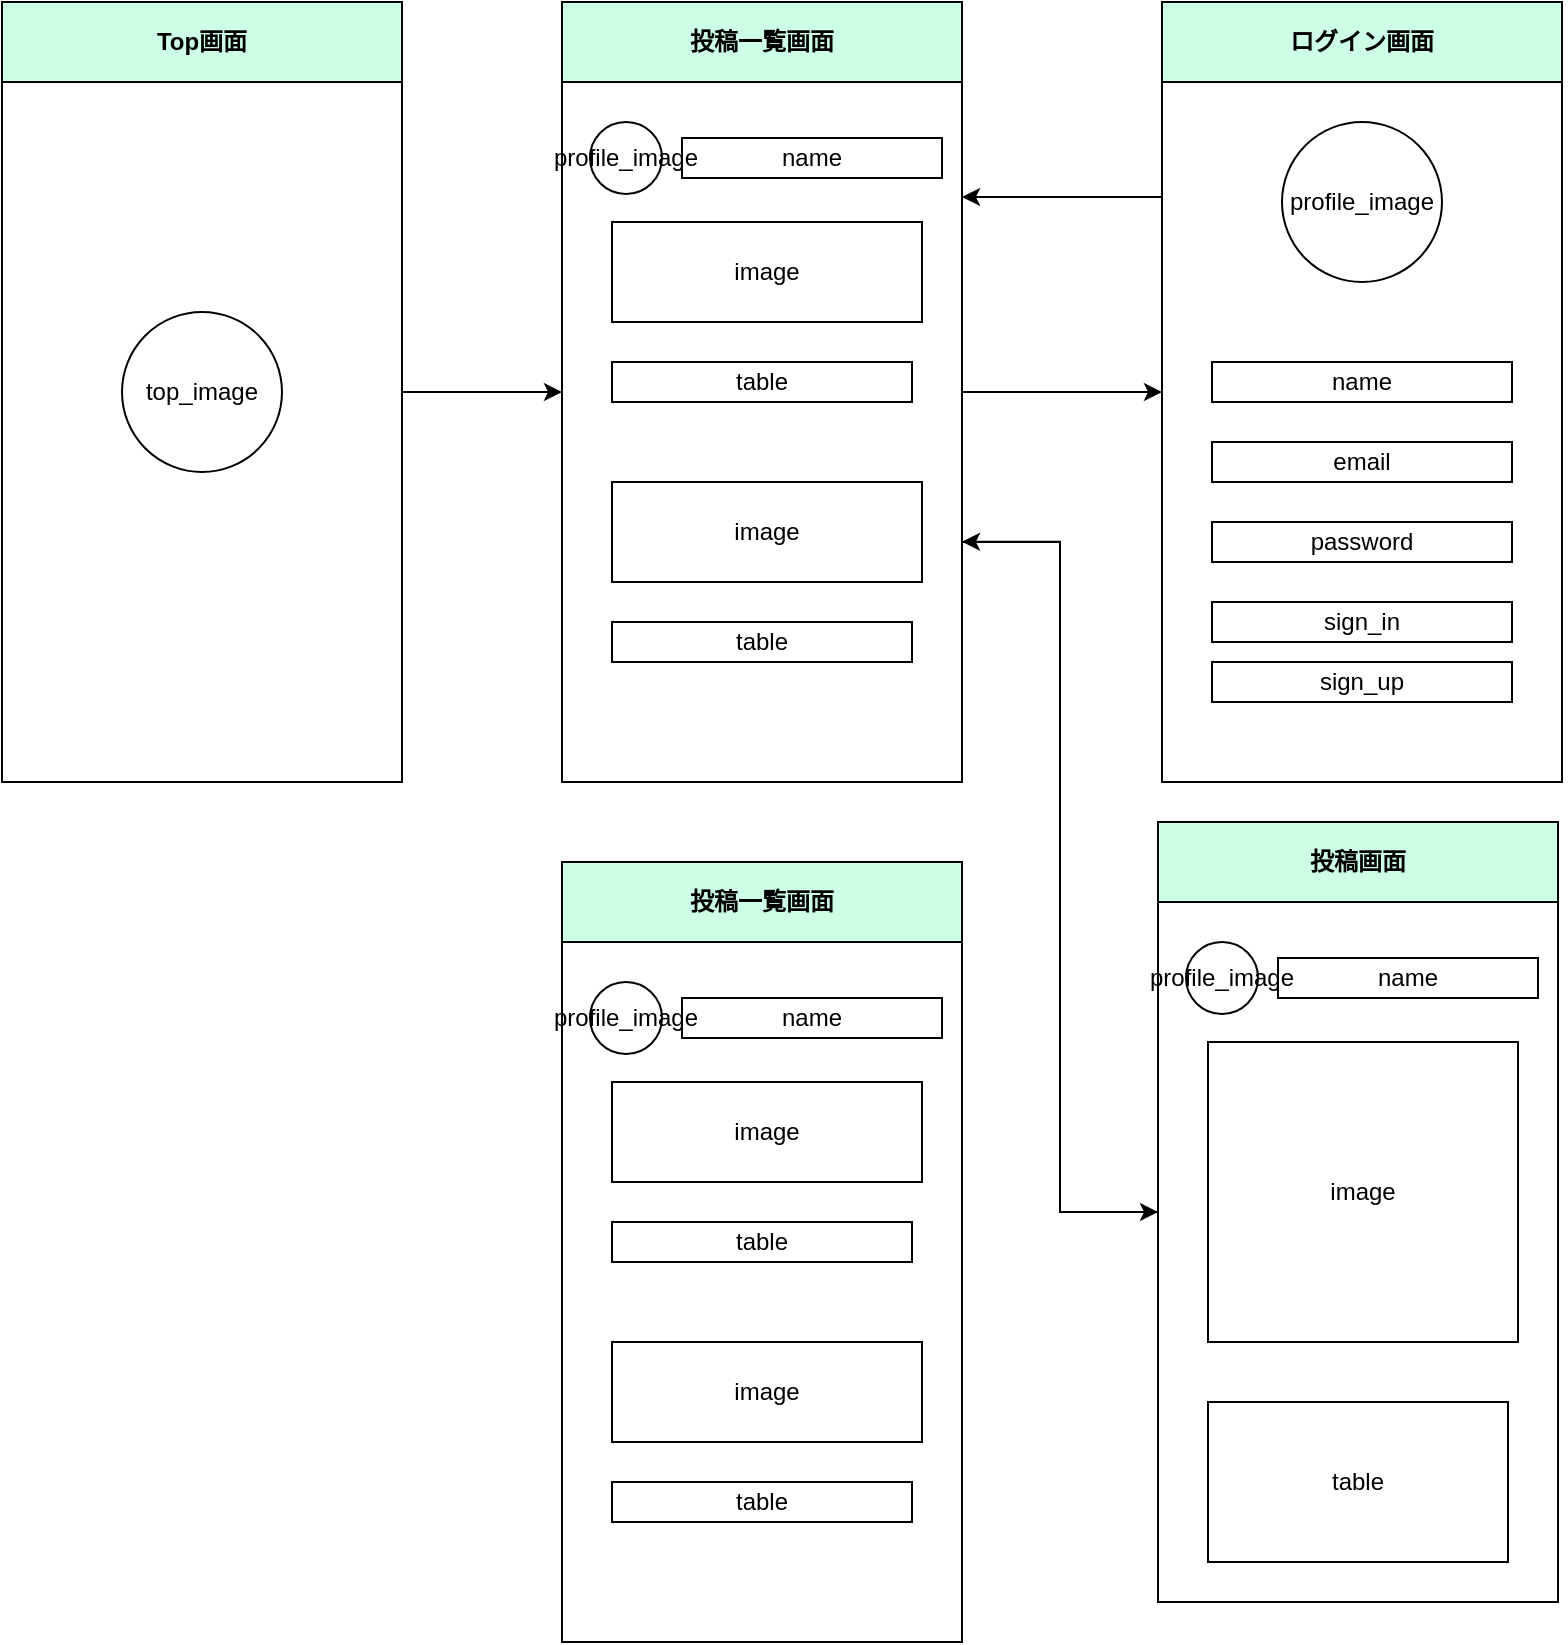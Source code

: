 <mxfile version="13.7.1" type="github">
  <diagram id="5d85YtfUtr9XSAqdXYxp" name="ページ1">
    <mxGraphModel dx="1892" dy="1182" grid="1" gridSize="10" guides="1" tooltips="1" connect="1" arrows="1" fold="1" page="1" pageScale="1" pageWidth="827" pageHeight="1169" math="0" shadow="0">
      <root>
        <mxCell id="0" />
        <mxCell id="1" parent="0" />
        <mxCell id="Qp9vbcd0IQCg1ICPjASV-1" value="" style="group;labelBackgroundColor=none;fontStyle=1" parent="1" vertex="1" connectable="0">
          <mxGeometry x="600" y="20" width="200" height="390" as="geometry" />
        </mxCell>
        <mxCell id="Qp9vbcd0IQCg1ICPjASV-37" value="" style="group" parent="Qp9vbcd0IQCg1ICPjASV-1" vertex="1" connectable="0">
          <mxGeometry width="200" height="390" as="geometry" />
        </mxCell>
        <mxCell id="evoJNXDT1guMXmTG7ENF-1" value="" style="rounded=0;whiteSpace=wrap;html=1;" parent="Qp9vbcd0IQCg1ICPjASV-37" vertex="1">
          <mxGeometry width="200" height="390" as="geometry" />
        </mxCell>
        <mxCell id="evoJNXDT1guMXmTG7ENF-2" value="profile_image" style="ellipse;whiteSpace=wrap;html=1;aspect=fixed;" parent="Qp9vbcd0IQCg1ICPjASV-37" vertex="1">
          <mxGeometry x="60" y="60" width="80" height="80" as="geometry" />
        </mxCell>
        <mxCell id="evoJNXDT1guMXmTG7ENF-3" value="name" style="text;html=1;fillColor=none;align=center;verticalAlign=middle;whiteSpace=wrap;rounded=0;strokeColor=#000000;" parent="Qp9vbcd0IQCg1ICPjASV-37" vertex="1">
          <mxGeometry x="25" y="180" width="150" height="20" as="geometry" />
        </mxCell>
        <mxCell id="evoJNXDT1guMXmTG7ENF-5" value="email" style="text;html=1;fillColor=none;align=center;verticalAlign=middle;whiteSpace=wrap;rounded=0;strokeColor=#000000;" parent="Qp9vbcd0IQCg1ICPjASV-37" vertex="1">
          <mxGeometry x="25" y="220" width="150" height="20" as="geometry" />
        </mxCell>
        <mxCell id="evoJNXDT1guMXmTG7ENF-6" value="password" style="text;html=1;fillColor=none;align=center;verticalAlign=middle;whiteSpace=wrap;rounded=0;strokeColor=#000000;allowArrows=1;" parent="Qp9vbcd0IQCg1ICPjASV-37" vertex="1">
          <mxGeometry x="25" y="260" width="150" height="20" as="geometry" />
        </mxCell>
        <mxCell id="Qp9vbcd0IQCg1ICPjASV-36" value="&lt;b&gt;ログイン画面&lt;/b&gt;" style="rounded=0;whiteSpace=wrap;html=1;labelBackgroundColor=none;fillColor=#CCFFE6;" parent="Qp9vbcd0IQCg1ICPjASV-37" vertex="1">
          <mxGeometry width="200" height="40" as="geometry" />
        </mxCell>
        <mxCell id="-Kmbbxt4JuK7Hl-FQzUp-1" value="sign_in" style="text;html=1;fillColor=none;align=center;verticalAlign=middle;whiteSpace=wrap;rounded=0;strokeColor=#000000;allowArrows=1;" parent="Qp9vbcd0IQCg1ICPjASV-37" vertex="1">
          <mxGeometry x="25" y="300" width="150" height="20" as="geometry" />
        </mxCell>
        <mxCell id="-Kmbbxt4JuK7Hl-FQzUp-2" value="sign_up" style="text;html=1;fillColor=none;align=center;verticalAlign=middle;whiteSpace=wrap;rounded=0;strokeColor=#000000;allowArrows=1;" parent="Qp9vbcd0IQCg1ICPjASV-37" vertex="1">
          <mxGeometry x="25" y="330" width="150" height="20" as="geometry" />
        </mxCell>
        <mxCell id="Qp9vbcd0IQCg1ICPjASV-2" value="" style="group" parent="1" vertex="1" connectable="0">
          <mxGeometry x="300" y="20" width="204" height="390" as="geometry" />
        </mxCell>
        <mxCell id="Qp9vbcd0IQCg1ICPjASV-3" value="" style="rounded=0;whiteSpace=wrap;html=1;" parent="Qp9vbcd0IQCg1ICPjASV-2" vertex="1">
          <mxGeometry width="200" height="390" as="geometry" />
        </mxCell>
        <mxCell id="Qp9vbcd0IQCg1ICPjASV-4" value="profile_image" style="ellipse;whiteSpace=wrap;html=1;aspect=fixed;" parent="Qp9vbcd0IQCg1ICPjASV-2" vertex="1">
          <mxGeometry x="14" y="60" width="36" height="36" as="geometry" />
        </mxCell>
        <mxCell id="Qp9vbcd0IQCg1ICPjASV-5" value="table" style="text;html=1;fillColor=none;align=center;verticalAlign=middle;whiteSpace=wrap;rounded=0;strokeColor=#000000;" parent="Qp9vbcd0IQCg1ICPjASV-2" vertex="1">
          <mxGeometry x="25" y="180" width="150" height="20" as="geometry" />
        </mxCell>
        <mxCell id="Qp9vbcd0IQCg1ICPjASV-7" value="image" style="text;html=1;fillColor=none;align=center;verticalAlign=middle;whiteSpace=wrap;rounded=0;strokeColor=#000000;allowArrows=1;" parent="Qp9vbcd0IQCg1ICPjASV-2" vertex="1">
          <mxGeometry x="25" y="110" width="155" height="50" as="geometry" />
        </mxCell>
        <mxCell id="Qp9vbcd0IQCg1ICPjASV-9" value="table" style="text;html=1;fillColor=none;align=center;verticalAlign=middle;whiteSpace=wrap;rounded=0;strokeColor=#000000;" parent="Qp9vbcd0IQCg1ICPjASV-2" vertex="1">
          <mxGeometry x="25" y="310" width="150" height="20" as="geometry" />
        </mxCell>
        <mxCell id="Qp9vbcd0IQCg1ICPjASV-10" value="image" style="text;html=1;fillColor=none;align=center;verticalAlign=middle;whiteSpace=wrap;rounded=0;strokeColor=#000000;allowArrows=1;" parent="Qp9vbcd0IQCg1ICPjASV-2" vertex="1">
          <mxGeometry x="25" y="240" width="155" height="50" as="geometry" />
        </mxCell>
        <mxCell id="Qp9vbcd0IQCg1ICPjASV-11" value="name" style="text;html=1;fillColor=none;align=center;verticalAlign=middle;whiteSpace=wrap;rounded=0;strokeColor=#000000;" parent="Qp9vbcd0IQCg1ICPjASV-2" vertex="1">
          <mxGeometry x="60" y="68" width="130" height="20" as="geometry" />
        </mxCell>
        <mxCell id="Qp9vbcd0IQCg1ICPjASV-43" value="&lt;b&gt;投稿一覧画面&lt;/b&gt;" style="rounded=0;whiteSpace=wrap;html=1;labelBackgroundColor=none;fillColor=#CCFFE6;" parent="Qp9vbcd0IQCg1ICPjASV-2" vertex="1">
          <mxGeometry width="200" height="40" as="geometry" />
        </mxCell>
        <mxCell id="Qp9vbcd0IQCg1ICPjASV-12" value="" style="group" parent="1" vertex="1" connectable="0">
          <mxGeometry x="598" y="430" width="204" height="390" as="geometry" />
        </mxCell>
        <mxCell id="Qp9vbcd0IQCg1ICPjASV-13" value="" style="rounded=0;whiteSpace=wrap;html=1;" parent="Qp9vbcd0IQCg1ICPjASV-12" vertex="1">
          <mxGeometry width="200" height="390" as="geometry" />
        </mxCell>
        <mxCell id="Qp9vbcd0IQCg1ICPjASV-14" value="profile_image" style="ellipse;whiteSpace=wrap;html=1;aspect=fixed;" parent="Qp9vbcd0IQCg1ICPjASV-12" vertex="1">
          <mxGeometry x="14" y="60" width="36" height="36" as="geometry" />
        </mxCell>
        <mxCell id="Qp9vbcd0IQCg1ICPjASV-15" value="table" style="text;html=1;fillColor=none;align=center;verticalAlign=middle;whiteSpace=wrap;rounded=0;strokeColor=#000000;" parent="Qp9vbcd0IQCg1ICPjASV-12" vertex="1">
          <mxGeometry x="25" y="290" width="150" height="80" as="geometry" />
        </mxCell>
        <mxCell id="Qp9vbcd0IQCg1ICPjASV-16" value="image" style="text;html=1;fillColor=none;align=center;verticalAlign=middle;whiteSpace=wrap;rounded=0;strokeColor=#000000;allowArrows=1;" parent="Qp9vbcd0IQCg1ICPjASV-12" vertex="1">
          <mxGeometry x="25" y="110" width="155" height="150" as="geometry" />
        </mxCell>
        <mxCell id="Qp9vbcd0IQCg1ICPjASV-19" value="name" style="text;html=1;fillColor=none;align=center;verticalAlign=middle;whiteSpace=wrap;rounded=0;strokeColor=#000000;" parent="Qp9vbcd0IQCg1ICPjASV-12" vertex="1">
          <mxGeometry x="60" y="68" width="130" height="20" as="geometry" />
        </mxCell>
        <mxCell id="Qp9vbcd0IQCg1ICPjASV-44" value="&lt;b&gt;投稿画面&lt;/b&gt;" style="rounded=0;whiteSpace=wrap;html=1;labelBackgroundColor=none;fillColor=#CCFFE6;" parent="Qp9vbcd0IQCg1ICPjASV-12" vertex="1">
          <mxGeometry width="200" height="40" as="geometry" />
        </mxCell>
        <mxCell id="Qp9vbcd0IQCg1ICPjASV-21" style="edgeStyle=orthogonalEdgeStyle;rounded=0;orthogonalLoop=1;jettySize=auto;html=1;entryX=0;entryY=0.5;entryDx=0;entryDy=0;" parent="1" source="Qp9vbcd0IQCg1ICPjASV-3" target="evoJNXDT1guMXmTG7ENF-1" edge="1">
          <mxGeometry relative="1" as="geometry" />
        </mxCell>
        <mxCell id="Qp9vbcd0IQCg1ICPjASV-25" value="" style="group" parent="1" vertex="1" connectable="0">
          <mxGeometry x="20" y="20" width="200" height="390" as="geometry" />
        </mxCell>
        <mxCell id="Qp9vbcd0IQCg1ICPjASV-26" value="" style="rounded=0;whiteSpace=wrap;html=1;" parent="Qp9vbcd0IQCg1ICPjASV-25" vertex="1">
          <mxGeometry width="200" height="390" as="geometry" />
        </mxCell>
        <mxCell id="Qp9vbcd0IQCg1ICPjASV-27" value="top_image" style="ellipse;whiteSpace=wrap;html=1;aspect=fixed;" parent="Qp9vbcd0IQCg1ICPjASV-25" vertex="1">
          <mxGeometry x="60" y="155" width="80" height="80" as="geometry" />
        </mxCell>
        <mxCell id="Qp9vbcd0IQCg1ICPjASV-38" value="&lt;b&gt;Top画面&lt;/b&gt;" style="rounded=0;whiteSpace=wrap;html=1;labelBackgroundColor=none;fillColor=#CCFFE6;" parent="Qp9vbcd0IQCg1ICPjASV-25" vertex="1">
          <mxGeometry width="200" height="40" as="geometry" />
        </mxCell>
        <mxCell id="Qp9vbcd0IQCg1ICPjASV-31" style="edgeStyle=orthogonalEdgeStyle;rounded=0;orthogonalLoop=1;jettySize=auto;html=1;entryX=0;entryY=0.5;entryDx=0;entryDy=0;" parent="1" source="Qp9vbcd0IQCg1ICPjASV-26" target="Qp9vbcd0IQCg1ICPjASV-3" edge="1">
          <mxGeometry relative="1" as="geometry" />
        </mxCell>
        <mxCell id="Qp9vbcd0IQCg1ICPjASV-33" style="edgeStyle=orthogonalEdgeStyle;rounded=0;orthogonalLoop=1;jettySize=auto;html=1;exitX=0;exitY=0.25;exitDx=0;exitDy=0;entryX=1;entryY=0.25;entryDx=0;entryDy=0;" parent="1" source="evoJNXDT1guMXmTG7ENF-1" target="Qp9vbcd0IQCg1ICPjASV-3" edge="1">
          <mxGeometry relative="1" as="geometry" />
        </mxCell>
        <mxCell id="Qp9vbcd0IQCg1ICPjASV-34" style="edgeStyle=orthogonalEdgeStyle;rounded=0;orthogonalLoop=1;jettySize=auto;html=1;entryX=1;entryY=0.692;entryDx=0;entryDy=0;entryPerimeter=0;" parent="1" source="Qp9vbcd0IQCg1ICPjASV-13" target="Qp9vbcd0IQCg1ICPjASV-3" edge="1">
          <mxGeometry relative="1" as="geometry" />
        </mxCell>
        <mxCell id="Qp9vbcd0IQCg1ICPjASV-35" style="edgeStyle=orthogonalEdgeStyle;rounded=0;orthogonalLoop=1;jettySize=auto;html=1;exitX=1;exitY=0.75;exitDx=0;exitDy=0;entryX=0;entryY=0.5;entryDx=0;entryDy=0;strokeColor=#000000;" parent="1" source="Qp9vbcd0IQCg1ICPjASV-3" target="Qp9vbcd0IQCg1ICPjASV-13" edge="1">
          <mxGeometry relative="1" as="geometry">
            <Array as="points">
              <mxPoint x="500" y="290" />
              <mxPoint x="549" y="290" />
              <mxPoint x="549" y="625" />
            </Array>
          </mxGeometry>
        </mxCell>
        <mxCell id="AqKSM2a43hBFmJUt38qF-1" value="" style="group" vertex="1" connectable="0" parent="1">
          <mxGeometry x="300" y="450" width="204" height="390" as="geometry" />
        </mxCell>
        <mxCell id="AqKSM2a43hBFmJUt38qF-2" value="" style="rounded=0;whiteSpace=wrap;html=1;" vertex="1" parent="AqKSM2a43hBFmJUt38qF-1">
          <mxGeometry width="200" height="390" as="geometry" />
        </mxCell>
        <mxCell id="AqKSM2a43hBFmJUt38qF-3" value="profile_image" style="ellipse;whiteSpace=wrap;html=1;aspect=fixed;" vertex="1" parent="AqKSM2a43hBFmJUt38qF-1">
          <mxGeometry x="14" y="60" width="36" height="36" as="geometry" />
        </mxCell>
        <mxCell id="AqKSM2a43hBFmJUt38qF-4" value="table" style="text;html=1;fillColor=none;align=center;verticalAlign=middle;whiteSpace=wrap;rounded=0;strokeColor=#000000;" vertex="1" parent="AqKSM2a43hBFmJUt38qF-1">
          <mxGeometry x="25" y="180" width="150" height="20" as="geometry" />
        </mxCell>
        <mxCell id="AqKSM2a43hBFmJUt38qF-5" value="image" style="text;html=1;fillColor=none;align=center;verticalAlign=middle;whiteSpace=wrap;rounded=0;strokeColor=#000000;allowArrows=1;" vertex="1" parent="AqKSM2a43hBFmJUt38qF-1">
          <mxGeometry x="25" y="110" width="155" height="50" as="geometry" />
        </mxCell>
        <mxCell id="AqKSM2a43hBFmJUt38qF-6" value="table" style="text;html=1;fillColor=none;align=center;verticalAlign=middle;whiteSpace=wrap;rounded=0;strokeColor=#000000;" vertex="1" parent="AqKSM2a43hBFmJUt38qF-1">
          <mxGeometry x="25" y="310" width="150" height="20" as="geometry" />
        </mxCell>
        <mxCell id="AqKSM2a43hBFmJUt38qF-7" value="image" style="text;html=1;fillColor=none;align=center;verticalAlign=middle;whiteSpace=wrap;rounded=0;strokeColor=#000000;allowArrows=1;" vertex="1" parent="AqKSM2a43hBFmJUt38qF-1">
          <mxGeometry x="25" y="240" width="155" height="50" as="geometry" />
        </mxCell>
        <mxCell id="AqKSM2a43hBFmJUt38qF-8" value="name" style="text;html=1;fillColor=none;align=center;verticalAlign=middle;whiteSpace=wrap;rounded=0;strokeColor=#000000;" vertex="1" parent="AqKSM2a43hBFmJUt38qF-1">
          <mxGeometry x="60" y="68" width="130" height="20" as="geometry" />
        </mxCell>
        <mxCell id="AqKSM2a43hBFmJUt38qF-9" value="&lt;b&gt;投稿一覧画面&lt;/b&gt;" style="rounded=0;whiteSpace=wrap;html=1;labelBackgroundColor=none;fillColor=#CCFFE6;" vertex="1" parent="AqKSM2a43hBFmJUt38qF-1">
          <mxGeometry width="200" height="40" as="geometry" />
        </mxCell>
      </root>
    </mxGraphModel>
  </diagram>
</mxfile>
